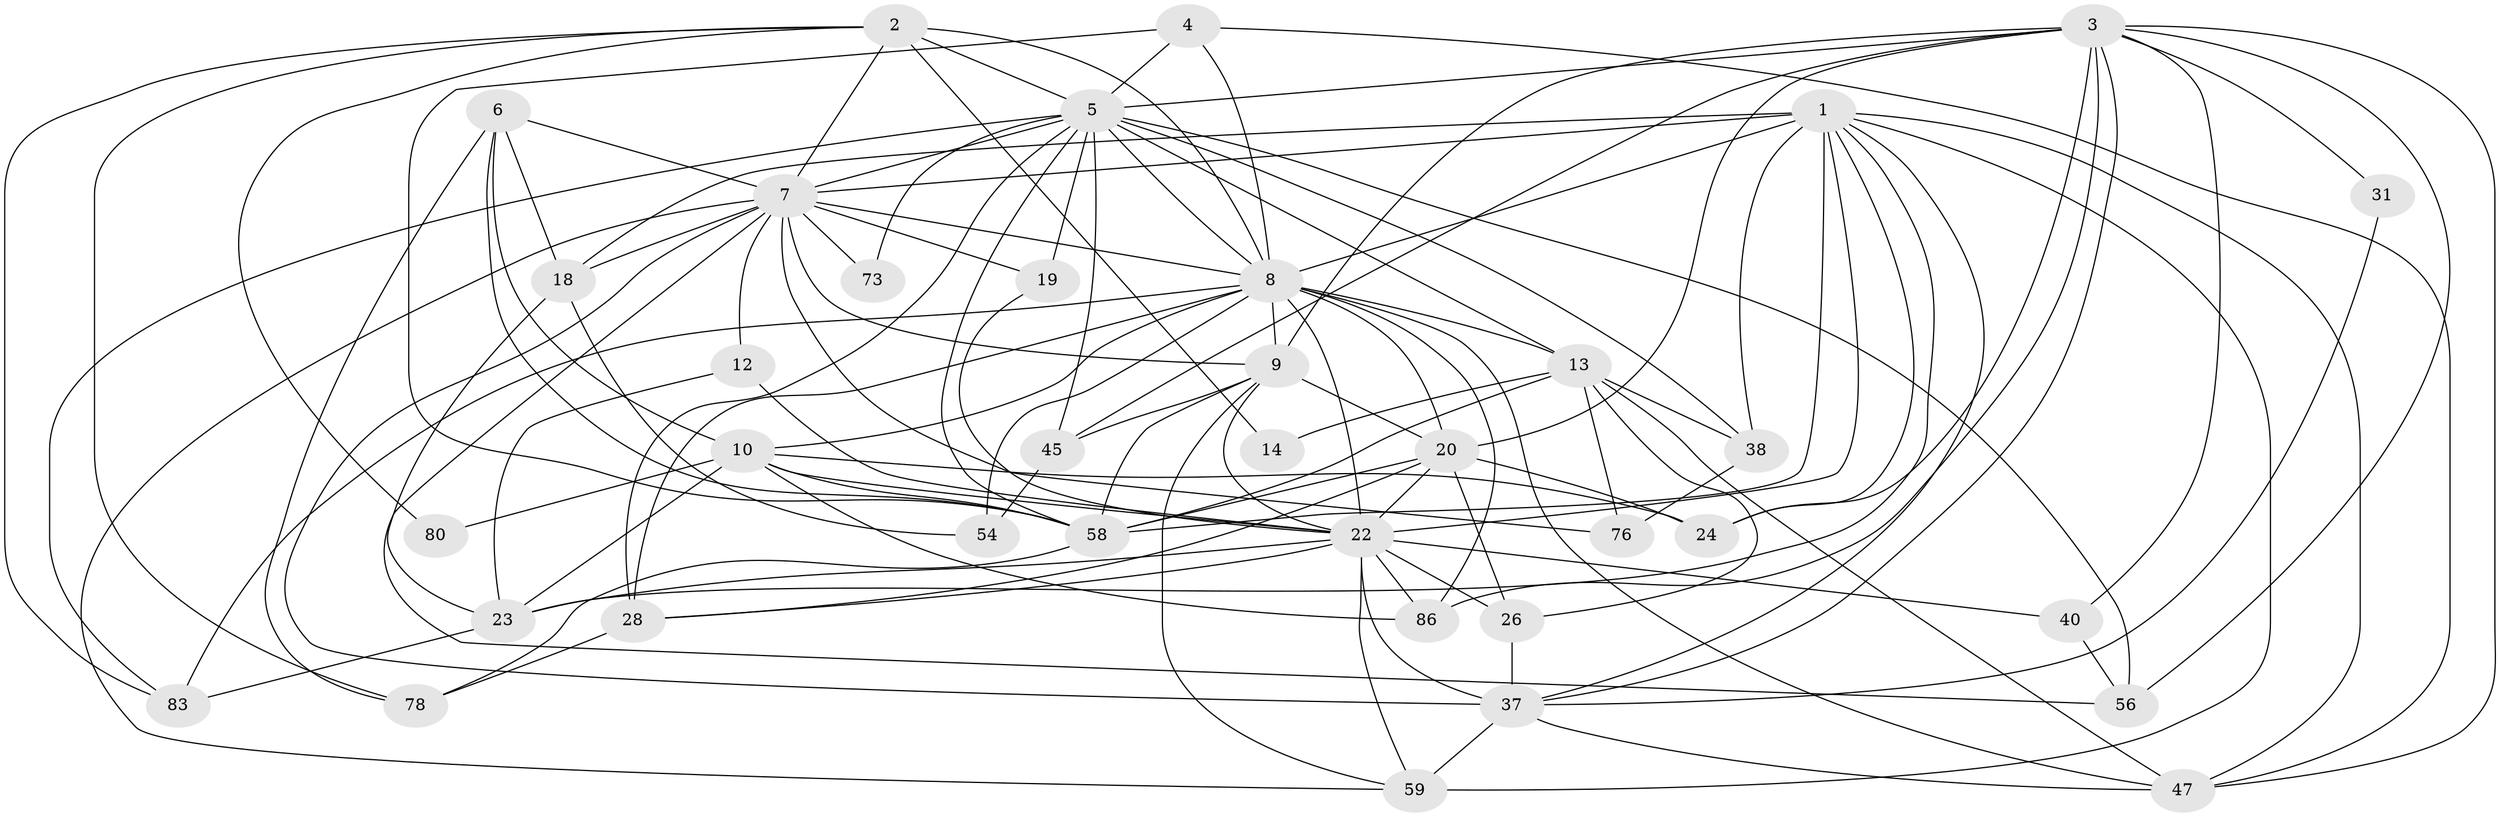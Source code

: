 // original degree distribution, {2: 0.13829787234042554, 4: 0.2872340425531915, 6: 0.0851063829787234, 5: 0.14893617021276595, 3: 0.2765957446808511, 7: 0.031914893617021274, 9: 0.010638297872340425, 8: 0.02127659574468085}
// Generated by graph-tools (version 1.1) at 2025/18/03/04/25 18:18:31]
// undirected, 37 vertices, 113 edges
graph export_dot {
graph [start="1"]
  node [color=gray90,style=filled];
  1 [super="+30+77"];
  2 [super="+35"];
  3 [super="+53+64"];
  4 [super="+57"];
  5 [super="+34+16+51"];
  6;
  7 [super="+46+74+15+50+75"];
  8 [super="+29+21+11+36"];
  9 [super="+79+65"];
  10 [super="+17"];
  12 [super="+42"];
  13 [super="+66+27"];
  14;
  18 [super="+62"];
  19 [super="+25"];
  20 [super="+33+91"];
  22 [super="+44+60"];
  23 [super="+49"];
  24 [super="+92+67+70"];
  26 [super="+39"];
  28 [super="+52"];
  31;
  37 [super="+81+61+63"];
  38;
  40;
  45 [super="+71"];
  47 [super="+93+72"];
  54;
  56;
  58 [super="+88+68+69"];
  59 [super="+82"];
  73;
  76;
  78;
  80;
  83;
  86 [super="+90"];
  1 -- 7 [weight=2];
  1 -- 8 [weight=2];
  1 -- 38;
  1 -- 47;
  1 -- 22;
  1 -- 59 [weight=2];
  1 -- 58;
  1 -- 24;
  1 -- 37 [weight=2];
  1 -- 23;
  1 -- 18;
  2 -- 83;
  2 -- 80;
  2 -- 5 [weight=2];
  2 -- 7;
  2 -- 8;
  2 -- 78;
  2 -- 14;
  3 -- 40;
  3 -- 56;
  3 -- 9;
  3 -- 20;
  3 -- 24 [weight=2];
  3 -- 86;
  3 -- 37;
  3 -- 45;
  3 -- 5;
  3 -- 31;
  3 -- 47;
  4 -- 8;
  4 -- 5;
  4 -- 58;
  4 -- 47;
  5 -- 56;
  5 -- 45;
  5 -- 19;
  5 -- 83;
  5 -- 28 [weight=2];
  5 -- 73;
  5 -- 13;
  5 -- 38;
  5 -- 8;
  5 -- 7;
  5 -- 58;
  6 -- 78;
  6 -- 58;
  6 -- 18;
  6 -- 10;
  6 -- 7;
  7 -- 8 [weight=2];
  7 -- 73;
  7 -- 19;
  7 -- 76;
  7 -- 18 [weight=2];
  7 -- 56;
  7 -- 9;
  7 -- 59;
  7 -- 12 [weight=2];
  7 -- 37;
  8 -- 13;
  8 -- 22 [weight=2];
  8 -- 54;
  8 -- 10;
  8 -- 86;
  8 -- 20;
  8 -- 83;
  8 -- 9;
  8 -- 47;
  8 -- 28;
  9 -- 58 [weight=2];
  9 -- 59;
  9 -- 45;
  9 -- 20;
  9 -- 22;
  10 -- 22;
  10 -- 80;
  10 -- 86;
  10 -- 23 [weight=2];
  10 -- 24 [weight=2];
  10 -- 58;
  12 -- 22;
  12 -- 23;
  13 -- 76;
  13 -- 38;
  13 -- 14;
  13 -- 26;
  13 -- 58;
  13 -- 47;
  18 -- 54;
  18 -- 23;
  19 -- 22;
  20 -- 58 [weight=2];
  20 -- 22;
  20 -- 24;
  20 -- 26 [weight=2];
  20 -- 28;
  22 -- 40;
  22 -- 23;
  22 -- 26;
  22 -- 59;
  22 -- 86;
  22 -- 28;
  22 -- 37;
  23 -- 83;
  26 -- 37;
  28 -- 78;
  31 -- 37;
  37 -- 59;
  37 -- 47;
  38 -- 76;
  40 -- 56;
  45 -- 54;
  58 -- 78;
}
